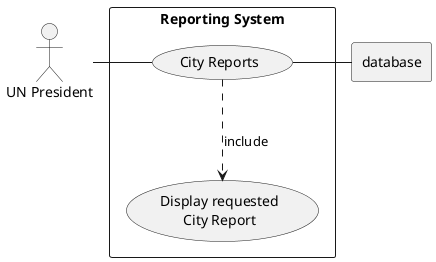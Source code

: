 @startuml

actor President as "UN President"

rectangle database

rectangle "Reporting System" {
    usecase UC2 as "City Reports"

    usecase UCb as "Display requested
     City Report"

     President - UC2
     UC2 ..> UCb : include
     UC2 - database
@enduml